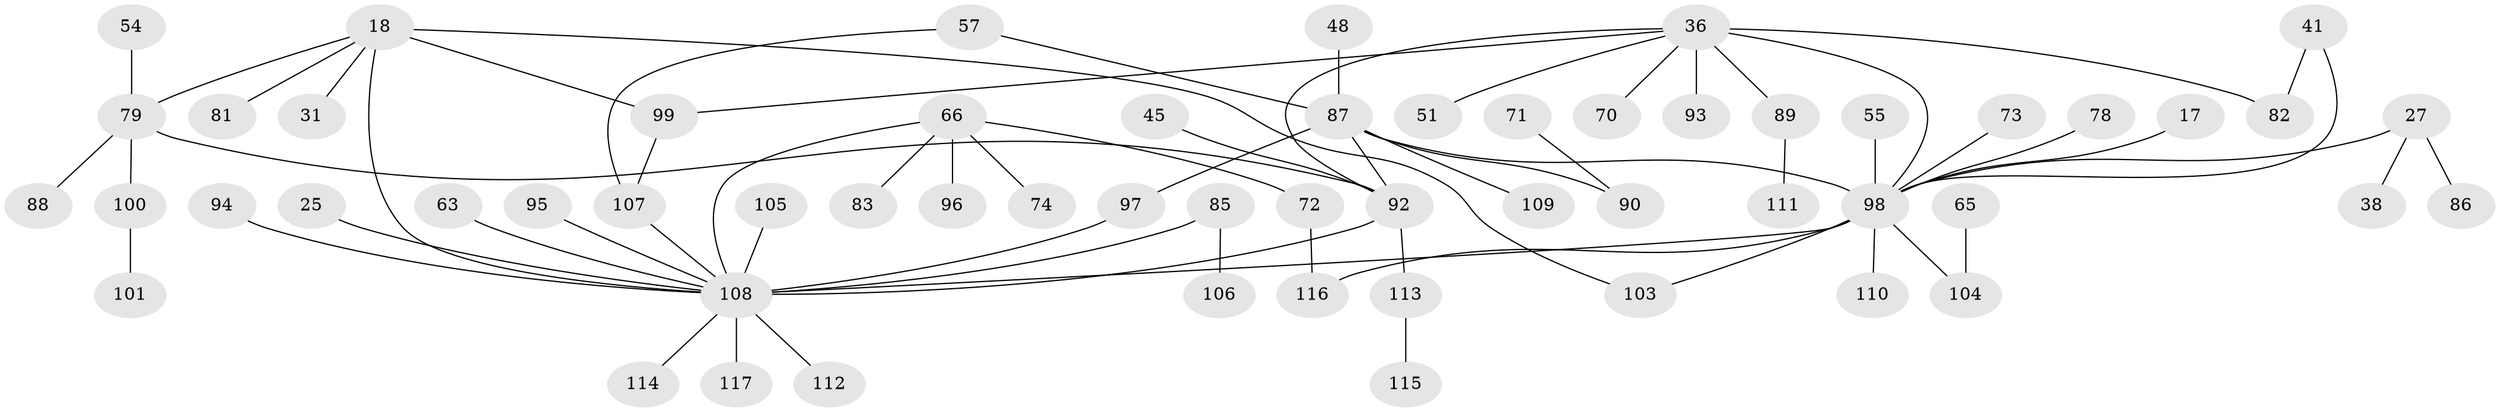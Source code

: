 // original degree distribution, {3: 0.20512820512820512, 4: 0.10256410256410256, 11: 0.008547008547008548, 6: 0.05128205128205128, 5: 0.017094017094017096, 2: 0.24786324786324787, 1: 0.36752136752136755}
// Generated by graph-tools (version 1.1) at 2025/42/03/09/25 04:42:46]
// undirected, 58 vertices, 67 edges
graph export_dot {
graph [start="1"]
  node [color=gray90,style=filled];
  17;
  18 [super="+16"];
  25;
  27 [super="+24"];
  31;
  36 [super="+30+7"];
  38;
  41;
  45;
  48 [super="+39"];
  51;
  54;
  55;
  57;
  63;
  65;
  66 [super="+14+53+58"];
  70;
  71;
  72;
  73;
  74;
  78 [super="+37"];
  79 [super="+68"];
  81;
  82;
  83;
  85;
  86;
  87 [super="+13+60"];
  88;
  89;
  90 [super="+61"];
  92 [super="+20+43"];
  93;
  94 [super="+40"];
  95;
  96;
  97 [super="+64"];
  98 [super="+28+29+42+19"];
  99 [super="+26"];
  100 [super="+46+84+91"];
  101;
  103 [super="+77"];
  104 [super="+12"];
  105;
  106;
  107 [super="+15+75"];
  108 [super="+47+76+102"];
  109;
  110;
  111;
  112;
  113 [super="+80"];
  114;
  115;
  116;
  117;
  17 -- 98;
  18 -- 81;
  18 -- 99 [weight=2];
  18 -- 31;
  18 -- 108 [weight=2];
  18 -- 79;
  18 -- 103;
  25 -- 108;
  27 -- 38;
  27 -- 86;
  27 -- 98 [weight=2];
  36 -- 93;
  36 -- 98 [weight=3];
  36 -- 82;
  36 -- 99;
  36 -- 51;
  36 -- 89;
  36 -- 70;
  36 -- 92 [weight=2];
  41 -- 82;
  41 -- 98;
  45 -- 92;
  48 -- 87;
  54 -- 79;
  55 -- 98;
  57 -- 87;
  57 -- 107;
  63 -- 108;
  65 -- 104;
  66 -- 72;
  66 -- 74;
  66 -- 96;
  66 -- 108;
  66 -- 83;
  71 -- 90;
  72 -- 116;
  73 -- 98;
  78 -- 98;
  79 -- 92;
  79 -- 100;
  79 -- 88;
  85 -- 106;
  85 -- 108;
  87 -- 109;
  87 -- 92;
  87 -- 98 [weight=3];
  87 -- 90;
  87 -- 97;
  89 -- 111;
  92 -- 108;
  92 -- 113;
  94 -- 108;
  95 -- 108;
  97 -- 108;
  98 -- 110;
  98 -- 104;
  98 -- 116;
  98 -- 108 [weight=5];
  98 -- 103;
  99 -- 107;
  100 -- 101;
  105 -- 108;
  107 -- 108 [weight=2];
  108 -- 114;
  108 -- 112;
  108 -- 117;
  113 -- 115;
}
